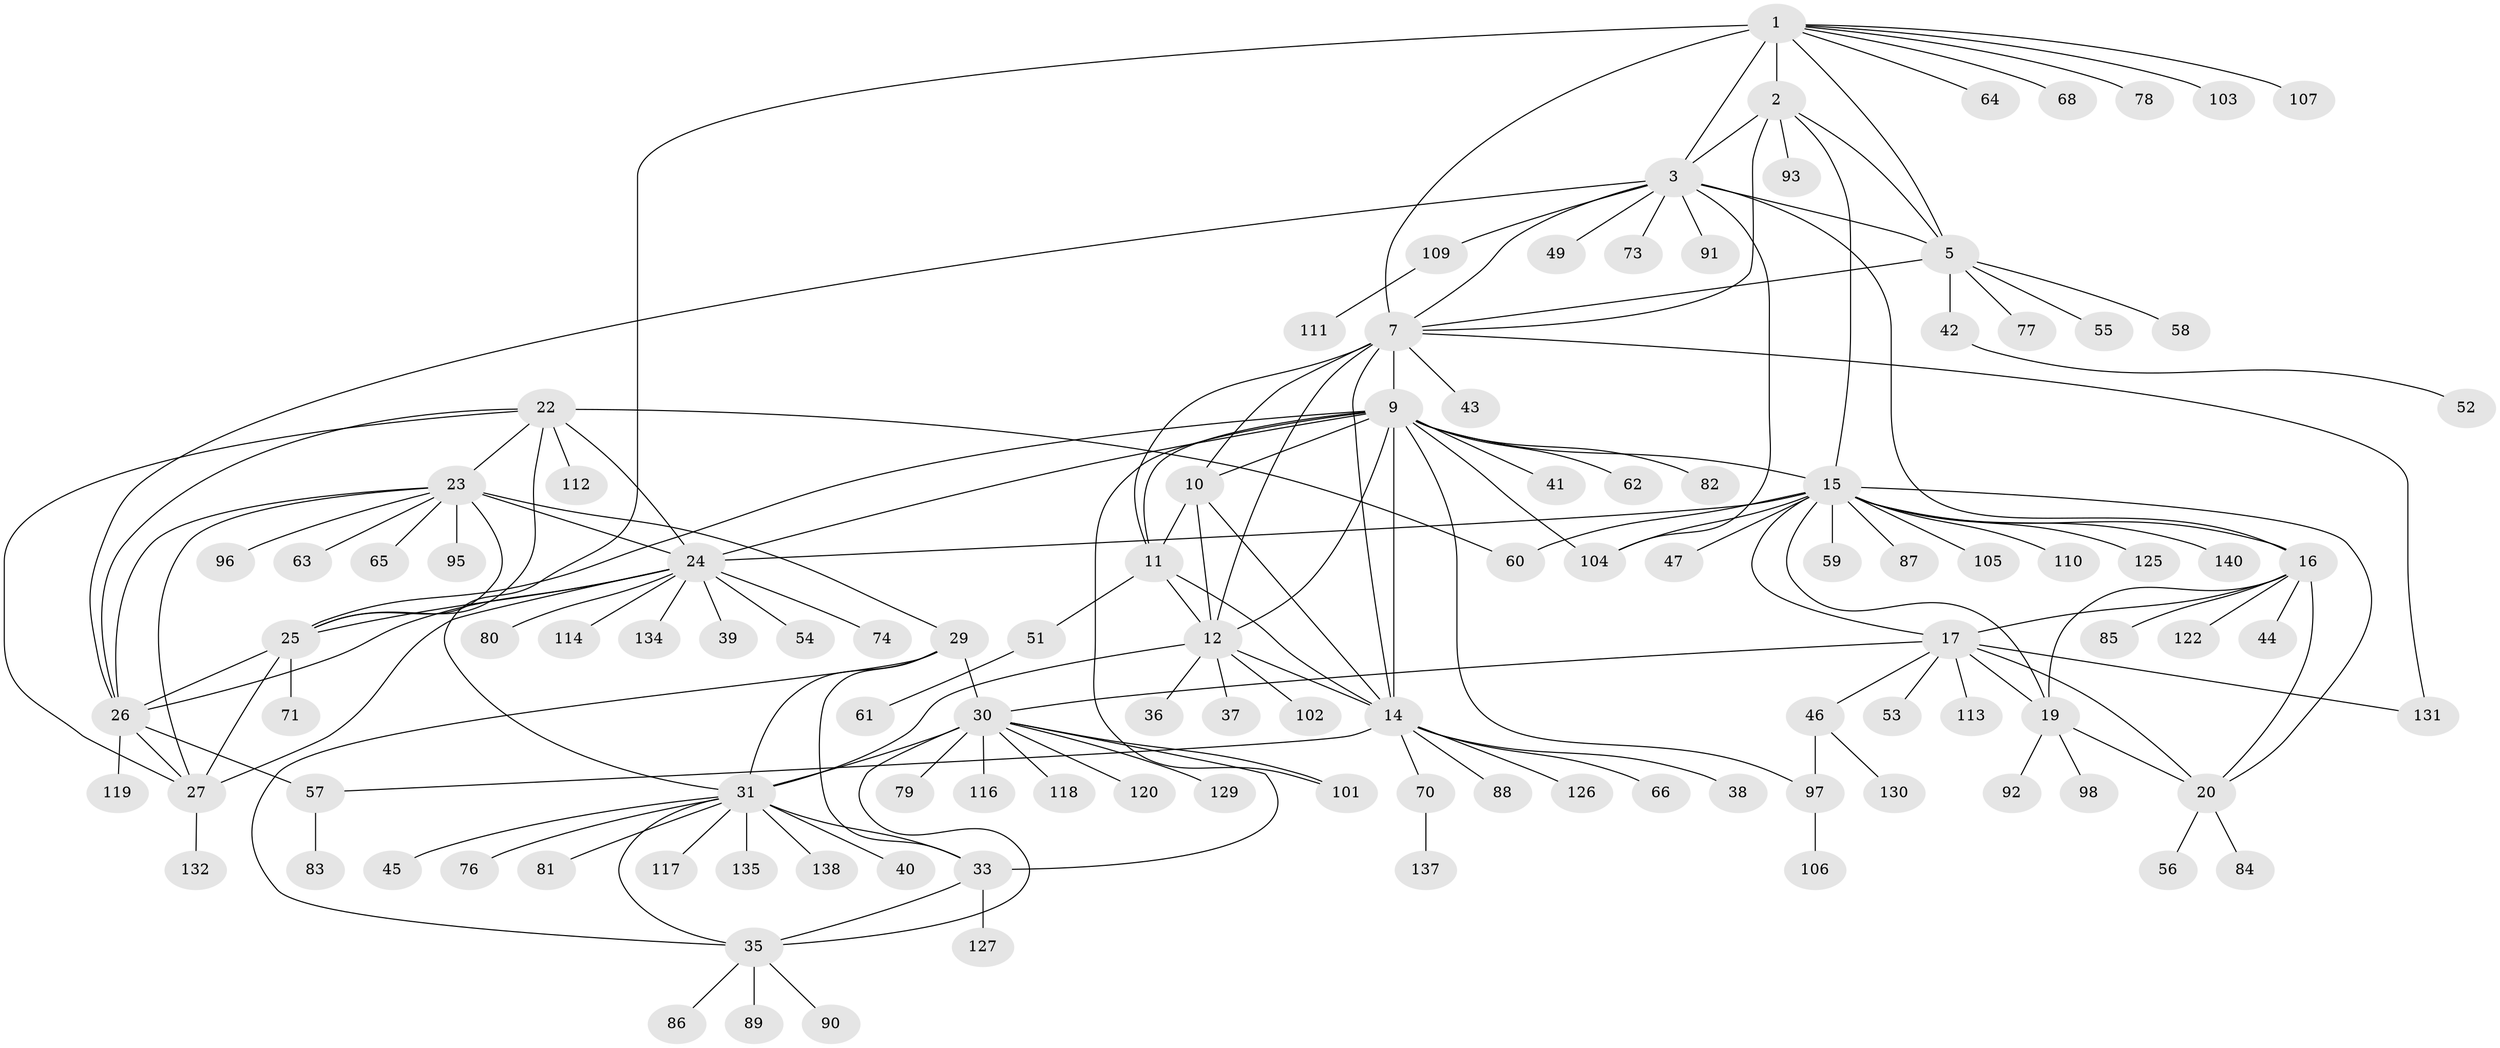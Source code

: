 // Generated by graph-tools (version 1.1) at 2025/24/03/03/25 07:24:15]
// undirected, 113 vertices, 165 edges
graph export_dot {
graph [start="1"]
  node [color=gray90,style=filled];
  1 [super="+4"];
  2 [super="+100"];
  3 [super="+6"];
  5 [super="+50"];
  7 [super="+8"];
  9 [super="+94"];
  10;
  11;
  12 [super="+13"];
  14 [super="+67"];
  15 [super="+72"];
  16 [super="+21"];
  17 [super="+18"];
  19;
  20 [super="+99"];
  22;
  23 [super="+133"];
  24 [super="+28"];
  25;
  26 [super="+69"];
  27 [super="+136"];
  29;
  30 [super="+32"];
  31 [super="+34"];
  33 [super="+75"];
  35 [super="+124"];
  36;
  37;
  38;
  39;
  40;
  41;
  42;
  43;
  44;
  45;
  46 [super="+48"];
  47;
  49;
  51 [super="+128"];
  52;
  53;
  54;
  55;
  56;
  57 [super="+121"];
  58;
  59;
  60;
  61;
  62;
  63;
  64;
  65;
  66;
  68;
  70;
  71;
  73;
  74;
  76;
  77;
  78;
  79;
  80;
  81;
  82;
  83 [super="+139"];
  84;
  85;
  86;
  87;
  88;
  89;
  90;
  91;
  92 [super="+108"];
  93;
  95;
  96;
  97;
  98;
  101;
  102;
  103;
  104 [super="+115"];
  105;
  106 [super="+123"];
  107;
  109;
  110;
  111;
  112;
  113;
  114;
  116;
  117;
  118;
  119;
  120;
  122;
  125;
  126;
  127;
  129;
  130;
  131;
  132;
  134;
  135;
  137;
  138;
  140;
  1 -- 2 [weight=2];
  1 -- 3 [weight=4];
  1 -- 5 [weight=2];
  1 -- 7 [weight=2];
  1 -- 64;
  1 -- 68;
  1 -- 78;
  1 -- 103;
  1 -- 107;
  1 -- 31;
  2 -- 3 [weight=2];
  2 -- 5;
  2 -- 7;
  2 -- 93;
  2 -- 15;
  3 -- 5 [weight=2];
  3 -- 7 [weight=2];
  3 -- 49;
  3 -- 73;
  3 -- 109;
  3 -- 104;
  3 -- 16;
  3 -- 26;
  3 -- 91;
  5 -- 7;
  5 -- 42;
  5 -- 55;
  5 -- 58;
  5 -- 77;
  7 -- 43;
  7 -- 131;
  7 -- 9;
  7 -- 10;
  7 -- 11;
  7 -- 12 [weight=2];
  7 -- 14;
  9 -- 10;
  9 -- 11;
  9 -- 12 [weight=2];
  9 -- 14;
  9 -- 15;
  9 -- 25;
  9 -- 41;
  9 -- 62;
  9 -- 82;
  9 -- 97;
  9 -- 101;
  9 -- 104;
  9 -- 24;
  10 -- 11;
  10 -- 12 [weight=2];
  10 -- 14;
  11 -- 12 [weight=2];
  11 -- 14;
  11 -- 51;
  12 -- 14 [weight=2];
  12 -- 36;
  12 -- 37;
  12 -- 102;
  12 -- 31;
  14 -- 38;
  14 -- 57;
  14 -- 66;
  14 -- 70;
  14 -- 88;
  14 -- 126;
  15 -- 16 [weight=2];
  15 -- 17 [weight=2];
  15 -- 19;
  15 -- 20;
  15 -- 47;
  15 -- 59;
  15 -- 60;
  15 -- 87;
  15 -- 110;
  15 -- 125;
  15 -- 140;
  15 -- 105;
  15 -- 24;
  15 -- 104;
  16 -- 17 [weight=4];
  16 -- 19 [weight=2];
  16 -- 20 [weight=2];
  16 -- 44;
  16 -- 85;
  16 -- 122;
  17 -- 19 [weight=2];
  17 -- 20 [weight=2];
  17 -- 46;
  17 -- 53;
  17 -- 131;
  17 -- 113;
  17 -- 30;
  19 -- 20;
  19 -- 92;
  19 -- 98;
  20 -- 56;
  20 -- 84;
  22 -- 23;
  22 -- 24 [weight=2];
  22 -- 25;
  22 -- 26;
  22 -- 27;
  22 -- 60;
  22 -- 112;
  23 -- 24 [weight=2];
  23 -- 25;
  23 -- 26;
  23 -- 27;
  23 -- 29;
  23 -- 63;
  23 -- 65;
  23 -- 95;
  23 -- 96;
  24 -- 25 [weight=2];
  24 -- 26 [weight=2];
  24 -- 27 [weight=2];
  24 -- 39;
  24 -- 54;
  24 -- 74;
  24 -- 114;
  24 -- 134;
  24 -- 80;
  25 -- 26;
  25 -- 27;
  25 -- 71;
  26 -- 27;
  26 -- 57;
  26 -- 119;
  27 -- 132;
  29 -- 30 [weight=2];
  29 -- 31 [weight=2];
  29 -- 33;
  29 -- 35;
  30 -- 31 [weight=4];
  30 -- 33 [weight=2];
  30 -- 35 [weight=2];
  30 -- 79;
  30 -- 116;
  30 -- 129;
  30 -- 101;
  30 -- 118;
  30 -- 120;
  31 -- 33 [weight=2];
  31 -- 35 [weight=2];
  31 -- 76;
  31 -- 81;
  31 -- 117;
  31 -- 135;
  31 -- 138;
  31 -- 40;
  31 -- 45;
  33 -- 35;
  33 -- 127;
  35 -- 86;
  35 -- 89;
  35 -- 90;
  42 -- 52;
  46 -- 97;
  46 -- 130;
  51 -- 61;
  57 -- 83;
  70 -- 137;
  97 -- 106;
  109 -- 111;
}
